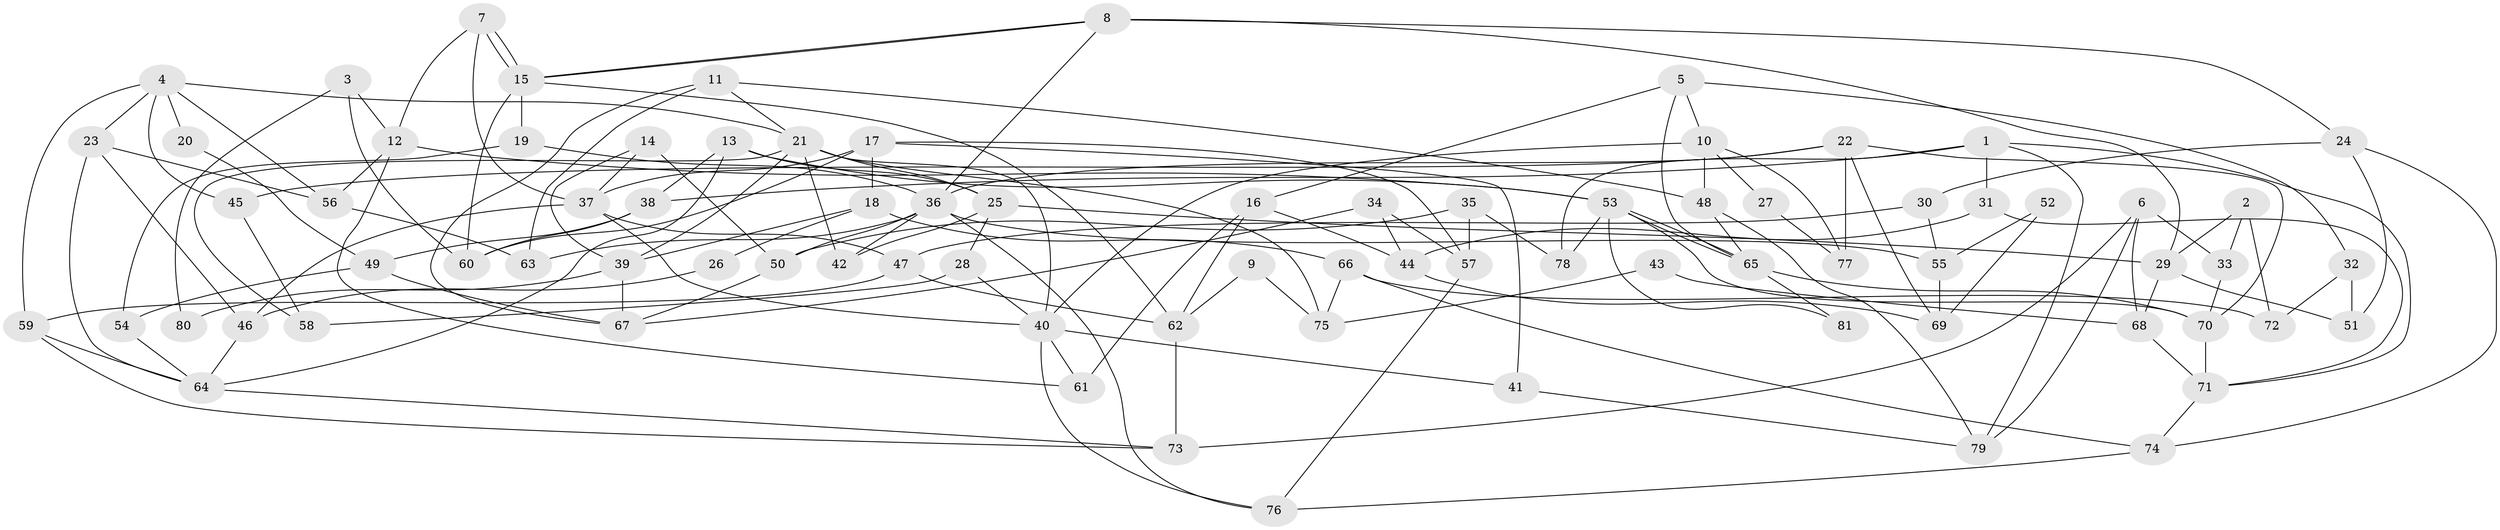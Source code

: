 // coarse degree distribution, {10: 0.04878048780487805, 8: 0.024390243902439025, 6: 0.07317073170731707, 4: 0.2926829268292683, 12: 0.024390243902439025, 3: 0.17073170731707318, 2: 0.14634146341463414, 5: 0.12195121951219512, 11: 0.04878048780487805, 9: 0.04878048780487805}
// Generated by graph-tools (version 1.1) at 2025/51/03/04/25 22:51:20]
// undirected, 81 vertices, 162 edges
graph export_dot {
  node [color=gray90,style=filled];
  1;
  2;
  3;
  4;
  5;
  6;
  7;
  8;
  9;
  10;
  11;
  12;
  13;
  14;
  15;
  16;
  17;
  18;
  19;
  20;
  21;
  22;
  23;
  24;
  25;
  26;
  27;
  28;
  29;
  30;
  31;
  32;
  33;
  34;
  35;
  36;
  37;
  38;
  39;
  40;
  41;
  42;
  43;
  44;
  45;
  46;
  47;
  48;
  49;
  50;
  51;
  52;
  53;
  54;
  55;
  56;
  57;
  58;
  59;
  60;
  61;
  62;
  63;
  64;
  65;
  66;
  67;
  68;
  69;
  70;
  71;
  72;
  73;
  74;
  75;
  76;
  77;
  78;
  79;
  80;
  81;
  1 -- 78;
  1 -- 31;
  1 -- 38;
  1 -- 71;
  1 -- 79;
  2 -- 29;
  2 -- 33;
  2 -- 72;
  3 -- 12;
  3 -- 60;
  3 -- 80;
  4 -- 56;
  4 -- 21;
  4 -- 20;
  4 -- 23;
  4 -- 45;
  4 -- 59;
  5 -- 16;
  5 -- 65;
  5 -- 10;
  5 -- 32;
  6 -- 79;
  6 -- 73;
  6 -- 33;
  6 -- 68;
  7 -- 15;
  7 -- 15;
  7 -- 37;
  7 -- 12;
  8 -- 15;
  8 -- 15;
  8 -- 36;
  8 -- 24;
  8 -- 29;
  9 -- 62;
  9 -- 75;
  10 -- 48;
  10 -- 27;
  10 -- 40;
  10 -- 77;
  11 -- 63;
  11 -- 21;
  11 -- 48;
  11 -- 67;
  12 -- 53;
  12 -- 56;
  12 -- 61;
  13 -- 64;
  13 -- 25;
  13 -- 38;
  13 -- 53;
  14 -- 50;
  14 -- 39;
  14 -- 37;
  15 -- 19;
  15 -- 60;
  15 -- 62;
  16 -- 62;
  16 -- 61;
  16 -- 44;
  17 -- 18;
  17 -- 60;
  17 -- 37;
  17 -- 41;
  17 -- 57;
  18 -- 66;
  18 -- 39;
  18 -- 26;
  19 -- 36;
  19 -- 54;
  20 -- 49;
  21 -- 25;
  21 -- 40;
  21 -- 39;
  21 -- 42;
  21 -- 58;
  21 -- 75;
  22 -- 70;
  22 -- 36;
  22 -- 45;
  22 -- 69;
  22 -- 77;
  23 -- 46;
  23 -- 56;
  23 -- 64;
  24 -- 74;
  24 -- 30;
  24 -- 51;
  25 -- 29;
  25 -- 28;
  25 -- 42;
  26 -- 46;
  27 -- 77;
  28 -- 40;
  28 -- 58;
  29 -- 68;
  29 -- 51;
  30 -- 47;
  30 -- 55;
  31 -- 71;
  31 -- 44;
  32 -- 51;
  32 -- 72;
  33 -- 70;
  34 -- 44;
  34 -- 67;
  34 -- 57;
  35 -- 57;
  35 -- 50;
  35 -- 78;
  36 -- 42;
  36 -- 76;
  36 -- 50;
  36 -- 55;
  36 -- 63;
  37 -- 40;
  37 -- 46;
  37 -- 47;
  38 -- 49;
  38 -- 60;
  39 -- 67;
  39 -- 80;
  40 -- 41;
  40 -- 61;
  40 -- 76;
  41 -- 79;
  43 -- 75;
  43 -- 68;
  44 -- 69;
  45 -- 58;
  46 -- 64;
  47 -- 59;
  47 -- 62;
  48 -- 79;
  48 -- 65;
  49 -- 54;
  49 -- 67;
  50 -- 67;
  52 -- 69;
  52 -- 55;
  53 -- 65;
  53 -- 65;
  53 -- 70;
  53 -- 78;
  53 -- 81;
  54 -- 64;
  55 -- 69;
  56 -- 63;
  57 -- 76;
  59 -- 73;
  59 -- 64;
  62 -- 73;
  64 -- 73;
  65 -- 70;
  65 -- 81;
  66 -- 72;
  66 -- 74;
  66 -- 75;
  68 -- 71;
  70 -- 71;
  71 -- 74;
  74 -- 76;
}
